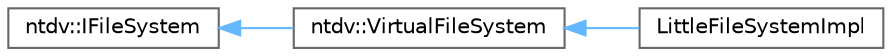 digraph "Graphical Class Hierarchy"
{
 // LATEX_PDF_SIZE
  bgcolor="transparent";
  edge [fontname=Helvetica,fontsize=10,labelfontname=Helvetica,labelfontsize=10];
  node [fontname=Helvetica,fontsize=10,shape=box,height=0.2,width=0.4];
  rankdir="LR";
  Node0 [id="Node000000",label="ntdv::IFileSystem",height=0.2,width=0.4,color="grey40", fillcolor="white", style="filled",URL="$classntdv_1_1_i_file_system.html",tooltip=" "];
  Node0 -> Node1 [id="edge3_Node000000_Node000001",dir="back",color="steelblue1",style="solid",tooltip=" "];
  Node1 [id="Node000001",label="ntdv::VirtualFileSystem",height=0.2,width=0.4,color="grey40", fillcolor="white", style="filled",URL="$classntdv_1_1_virtual_file_system.html",tooltip=" "];
  Node1 -> Node2 [id="edge4_Node000001_Node000002",dir="back",color="steelblue1",style="solid",tooltip=" "];
  Node2 [id="Node000002",label="LittleFileSystemImpl",height=0.2,width=0.4,color="grey40", fillcolor="white", style="filled",URL="$class_little_file_system_impl.html",tooltip=" "];
}
